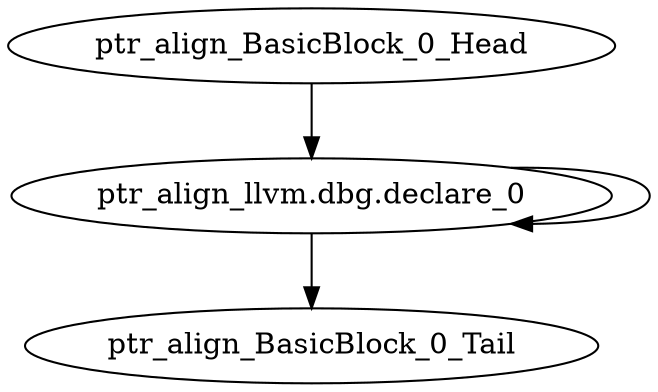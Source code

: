 digraph G {
    "ptr_align_llvm.dbg.declare_0" -> "ptr_align_llvm.dbg.declare_0"
    "ptr_align_llvm.dbg.declare_0" -> "ptr_align_BasicBlock_0_Tail"
    "ptr_align_BasicBlock_0_Head" -> "ptr_align_llvm.dbg.declare_0"
}
